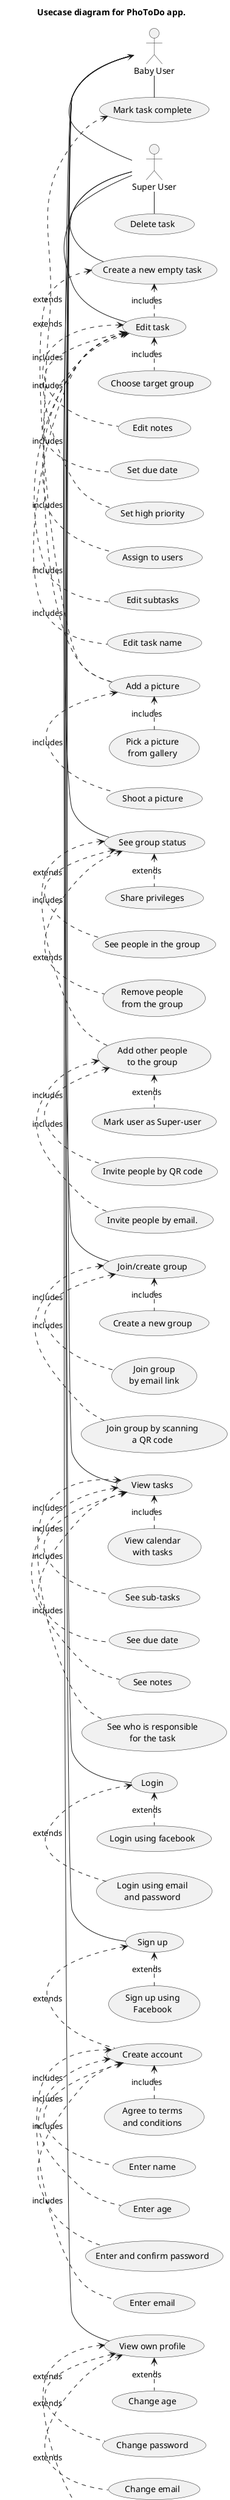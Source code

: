 @startuml

left to right direction

title Usecase diagram for <b>PhoToDo</b> app.

:Super User: as superuser
:Baby User: as babyuser

usecase "See group status" as UC1
usecase "Login" as UC2
usecase "View tasks" as UC3
usecase UC4 as "See who is responsible
 for the task"
usecase "See notes" as UC5
usecase "See due date" as UC6
usecase "See sub-tasks" as UC7
usecase "Edit task" as UC8
usecase "Delete task" as UC9
usecase "View own profile" as UC10
usecase "Create a new empty task" as UC11
usecase "Mark task complete" as UC13
usecase "Edit task name" as UC14
usecase "Edit subtasks" as UC15
usecase "Assign to users" as UC16
usecase "Set high priority" as UC17
usecase "Set due date" as UC18
usecase "Edit notes" as UC19
usecase "Add a picture" as UC20
usecase "Shoot a picture" as UC21
usecase UC22 as "Pick a picture
from gallery"
usecase UC23 as "Add other people
to the group"
usecase UC24 as "Invite people by email."
usecase UC25 as "Invite people by QR code"
usecase UC26 as "Join/create group"
usecase UC27 as "Join group by scanning
 a QR code"
usecase UC28 as "Join group
by email link"
usecase UC29 as "Remove people
from the group"
usecase UC30 as "Mark user as Super-user"
usecase UC31 as "See people in the group"
usecase UC32 as "View calendar
with tasks"
usecase UC33 as "Choose target group"
usecase UC34 as "Create account"
usecase UC35 as "Login using email
and password"
usecase UC36 as "Login using facebook"
usecase UC37 as "Enter email"
usecase UC38 as "Enter and confirm password"
usecase UC39 as "Enter age"
usecase UC40 as "Enter name"
usecase UC41 as "Agree to terms
and conditions"
usecase UC42 as "Sign up"
usecase UC43 as "Sign up using
Facebook"
usecase UC44 as "Create a new group"
usecase "Change name" as  UC46
usecase "Change email" as UC47
usecase "Change password" as UC48
usecase "Change age" as UC49
usecase "Share privileges" as UC50

superuser -left-> babyuser

UC1 -left- superuser
UC8 -left- superuser
UC9 -left- superuser
UC11 -left- superuser

UC2 -left- babyuser
UC26 -left- babyuser
UC3 -left- babyuser
UC10 -left- babyuser
UC13 -left- babyuser
UC42 -left- babyuser


UC4 .left.> UC3 : includes
UC5 .left.> UC3 : includes
UC6 .left.> UC3 : includes
UC7 .left.> UC3 : includes


UC14 .left.> UC8 : includes
UC15 .left.> UC8 : includes
UC16 .left.> UC8 : includes
UC17 .left.> UC8 : includes
UC18 .left.> UC8 : includes
UC19 .left.> UC8 : includes
UC33 .left.> UC8 : includes
UC8 .left.> UC11 : includes

UC20 .left.> UC11: extends

UC13 <.right. UC20: extends

UC21 .left.> UC20 : includes
UC22 .left.> UC20 : includes

UC23 .left.> UC1 : extends
UC24 .left.> UC23 : includes
UC25 .left.> UC23 : includes

UC29 .left.> UC1 : extends
UC31 .left.> UC1 : includes
UC50 .left.> UC1 : extends
UC30 .left.> UC23 : extends

UC27 .left.> UC26 : includes
UC28 .left.> UC26 : includes
UC44 .left.> UC26 : includes
UC32 .left.> UC3 : includes

UC35 .left.> UC2 : extends
UC36 .left.> UC2 : extends

UC37 .left.> UC34 : includes
UC38 .left.> UC34 : includes
UC39 .left.> UC34 : includes
UC40 .left.> UC34 : includes
UC41 .left.> UC34 : includes

UC34 .left.> UC42 : extends
UC43 .left.> UC42 : extends

UC46 .left.> UC10 : extends
UC47 .left.> UC10 : extends
UC48 .left.> UC10 : extends
UC49 .left.> UC10 : extends



@enduml
